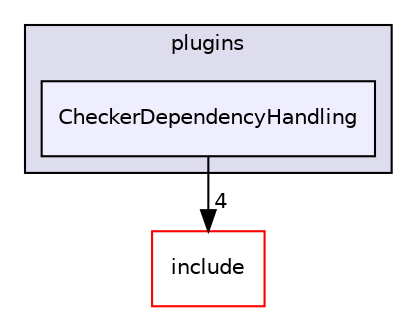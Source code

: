 digraph "lib/Analysis/plugins/CheckerDependencyHandling" {
  bgcolor=transparent;
  compound=true
  node [ fontsize="10", fontname="Helvetica"];
  edge [ labelfontsize="10", labelfontname="Helvetica"];
  subgraph clusterdir_2f869243df53c051832d884dd11d6ad8 {
    graph [ bgcolor="#ddddee", pencolor="black", label="plugins" fontname="Helvetica", fontsize="10", URL="dir_2f869243df53c051832d884dd11d6ad8.html"]
  dir_85f6b6ace279a111d1e1dd75de6cdf8b [shape=box, label="CheckerDependencyHandling", style="filled", fillcolor="#eeeeff", pencolor="black", URL="dir_85f6b6ace279a111d1e1dd75de6cdf8b.html"];
  }
  dir_d44c64559bbebec7f509842c48db8b23 [shape=box label="include" color="red" URL="dir_d44c64559bbebec7f509842c48db8b23.html"];
  dir_85f6b6ace279a111d1e1dd75de6cdf8b->dir_d44c64559bbebec7f509842c48db8b23 [headlabel="4", labeldistance=1.5 headhref="dir_000027_000001.html"];
}
